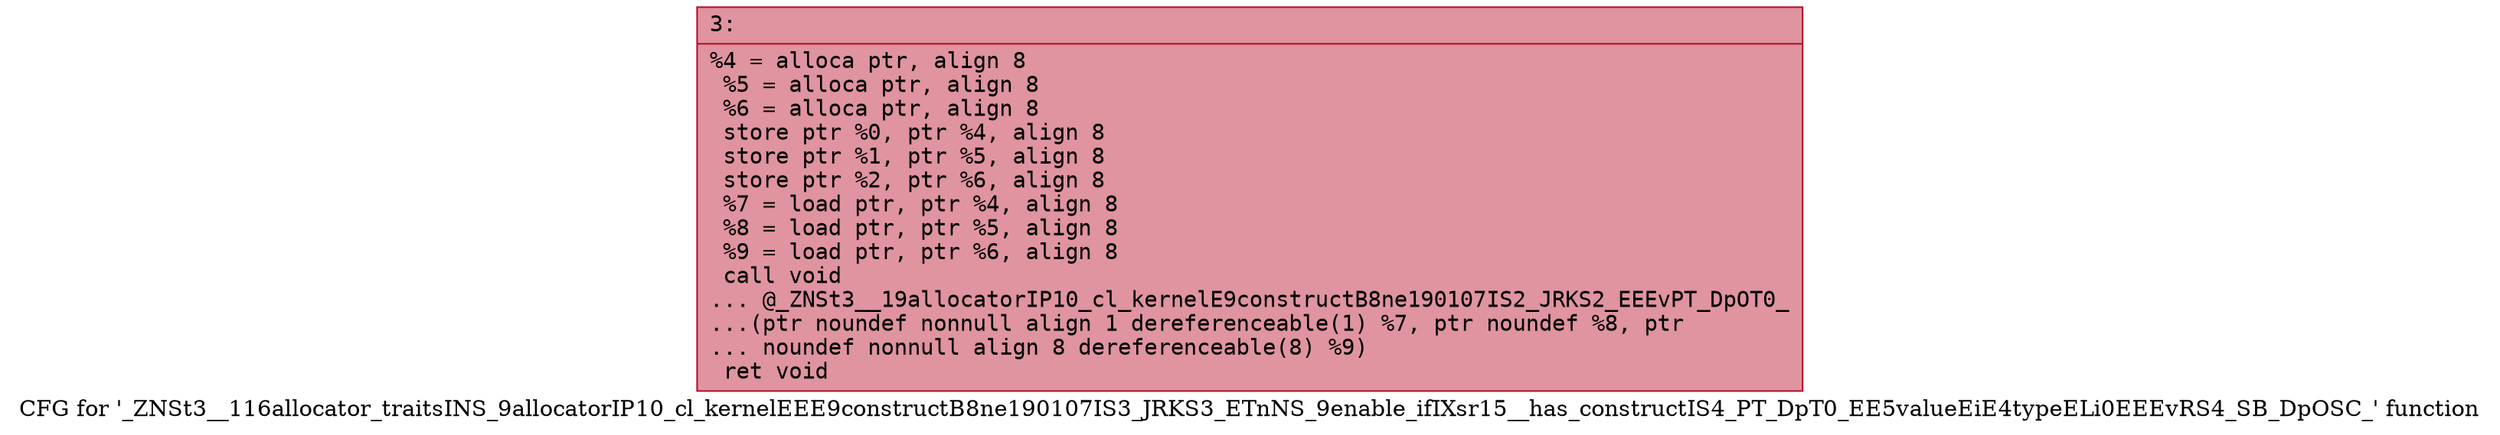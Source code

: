 digraph "CFG for '_ZNSt3__116allocator_traitsINS_9allocatorIP10_cl_kernelEEE9constructB8ne190107IS3_JRKS3_ETnNS_9enable_ifIXsr15__has_constructIS4_PT_DpT0_EE5valueEiE4typeELi0EEEvRS4_SB_DpOSC_' function" {
	label="CFG for '_ZNSt3__116allocator_traitsINS_9allocatorIP10_cl_kernelEEE9constructB8ne190107IS3_JRKS3_ETnNS_9enable_ifIXsr15__has_constructIS4_PT_DpT0_EE5valueEiE4typeELi0EEEvRS4_SB_DpOSC_' function";

	Node0x60000093d4a0 [shape=record,color="#b70d28ff", style=filled, fillcolor="#b70d2870" fontname="Courier",label="{3:\l|  %4 = alloca ptr, align 8\l  %5 = alloca ptr, align 8\l  %6 = alloca ptr, align 8\l  store ptr %0, ptr %4, align 8\l  store ptr %1, ptr %5, align 8\l  store ptr %2, ptr %6, align 8\l  %7 = load ptr, ptr %4, align 8\l  %8 = load ptr, ptr %5, align 8\l  %9 = load ptr, ptr %6, align 8\l  call void\l... @_ZNSt3__19allocatorIP10_cl_kernelE9constructB8ne190107IS2_JRKS2_EEEvPT_DpOT0_\l...(ptr noundef nonnull align 1 dereferenceable(1) %7, ptr noundef %8, ptr\l... noundef nonnull align 8 dereferenceable(8) %9)\l  ret void\l}"];
}
